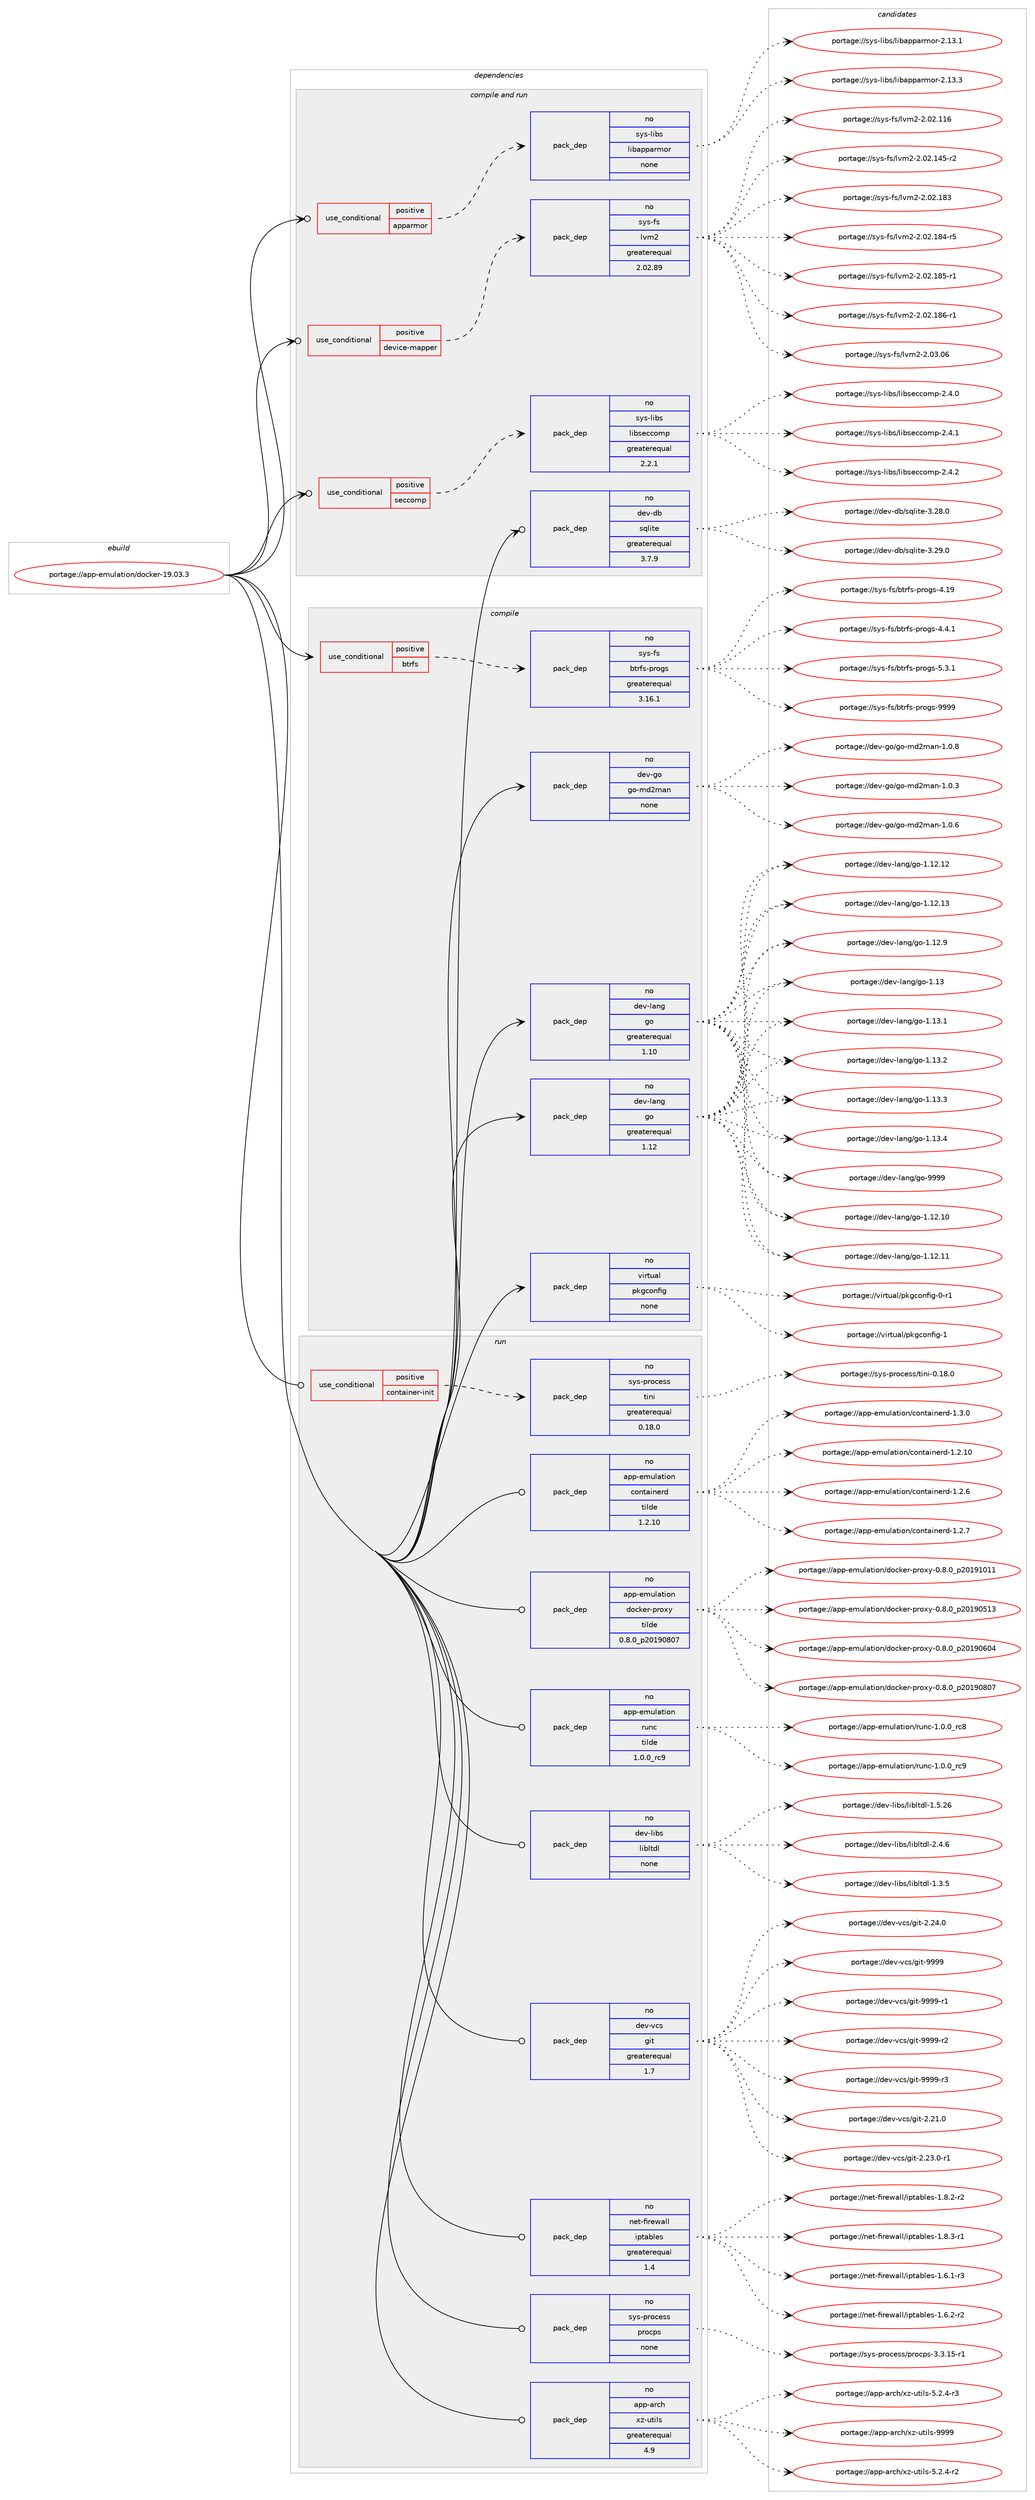 digraph prolog {

# *************
# Graph options
# *************

newrank=true;
concentrate=true;
compound=true;
graph [rankdir=LR,fontname=Helvetica,fontsize=10,ranksep=1.5];#, ranksep=2.5, nodesep=0.2];
edge  [arrowhead=vee];
node  [fontname=Helvetica,fontsize=10];

# **********
# The ebuild
# **********

subgraph cluster_leftcol {
color=gray;
label=<<i>ebuild</i>>;
id [label="portage://app-emulation/docker-19.03.3", color=red, width=4, href="../app-emulation/docker-19.03.3.svg"];
}

# ****************
# The dependencies
# ****************

subgraph cluster_midcol {
color=gray;
label=<<i>dependencies</i>>;
subgraph cluster_compile {
fillcolor="#eeeeee";
style=filled;
label=<<i>compile</i>>;
subgraph cond5052 {
dependency20783 [label=<<TABLE BORDER="0" CELLBORDER="1" CELLSPACING="0" CELLPADDING="4"><TR><TD ROWSPAN="3" CELLPADDING="10">use_conditional</TD></TR><TR><TD>positive</TD></TR><TR><TD>btrfs</TD></TR></TABLE>>, shape=none, color=red];
subgraph pack15384 {
dependency20784 [label=<<TABLE BORDER="0" CELLBORDER="1" CELLSPACING="0" CELLPADDING="4" WIDTH="220"><TR><TD ROWSPAN="6" CELLPADDING="30">pack_dep</TD></TR><TR><TD WIDTH="110">no</TD></TR><TR><TD>sys-fs</TD></TR><TR><TD>btrfs-progs</TD></TR><TR><TD>greaterequal</TD></TR><TR><TD>3.16.1</TD></TR></TABLE>>, shape=none, color=blue];
}
dependency20783:e -> dependency20784:w [weight=20,style="dashed",arrowhead="vee"];
}
id:e -> dependency20783:w [weight=20,style="solid",arrowhead="vee"];
subgraph pack15385 {
dependency20785 [label=<<TABLE BORDER="0" CELLBORDER="1" CELLSPACING="0" CELLPADDING="4" WIDTH="220"><TR><TD ROWSPAN="6" CELLPADDING="30">pack_dep</TD></TR><TR><TD WIDTH="110">no</TD></TR><TR><TD>dev-go</TD></TR><TR><TD>go-md2man</TD></TR><TR><TD>none</TD></TR><TR><TD></TD></TR></TABLE>>, shape=none, color=blue];
}
id:e -> dependency20785:w [weight=20,style="solid",arrowhead="vee"];
subgraph pack15386 {
dependency20786 [label=<<TABLE BORDER="0" CELLBORDER="1" CELLSPACING="0" CELLPADDING="4" WIDTH="220"><TR><TD ROWSPAN="6" CELLPADDING="30">pack_dep</TD></TR><TR><TD WIDTH="110">no</TD></TR><TR><TD>dev-lang</TD></TR><TR><TD>go</TD></TR><TR><TD>greaterequal</TD></TR><TR><TD>1.10</TD></TR></TABLE>>, shape=none, color=blue];
}
id:e -> dependency20786:w [weight=20,style="solid",arrowhead="vee"];
subgraph pack15387 {
dependency20787 [label=<<TABLE BORDER="0" CELLBORDER="1" CELLSPACING="0" CELLPADDING="4" WIDTH="220"><TR><TD ROWSPAN="6" CELLPADDING="30">pack_dep</TD></TR><TR><TD WIDTH="110">no</TD></TR><TR><TD>dev-lang</TD></TR><TR><TD>go</TD></TR><TR><TD>greaterequal</TD></TR><TR><TD>1.12</TD></TR></TABLE>>, shape=none, color=blue];
}
id:e -> dependency20787:w [weight=20,style="solid",arrowhead="vee"];
subgraph pack15388 {
dependency20788 [label=<<TABLE BORDER="0" CELLBORDER="1" CELLSPACING="0" CELLPADDING="4" WIDTH="220"><TR><TD ROWSPAN="6" CELLPADDING="30">pack_dep</TD></TR><TR><TD WIDTH="110">no</TD></TR><TR><TD>virtual</TD></TR><TR><TD>pkgconfig</TD></TR><TR><TD>none</TD></TR><TR><TD></TD></TR></TABLE>>, shape=none, color=blue];
}
id:e -> dependency20788:w [weight=20,style="solid",arrowhead="vee"];
}
subgraph cluster_compileandrun {
fillcolor="#eeeeee";
style=filled;
label=<<i>compile and run</i>>;
subgraph cond5053 {
dependency20789 [label=<<TABLE BORDER="0" CELLBORDER="1" CELLSPACING="0" CELLPADDING="4"><TR><TD ROWSPAN="3" CELLPADDING="10">use_conditional</TD></TR><TR><TD>positive</TD></TR><TR><TD>apparmor</TD></TR></TABLE>>, shape=none, color=red];
subgraph pack15389 {
dependency20790 [label=<<TABLE BORDER="0" CELLBORDER="1" CELLSPACING="0" CELLPADDING="4" WIDTH="220"><TR><TD ROWSPAN="6" CELLPADDING="30">pack_dep</TD></TR><TR><TD WIDTH="110">no</TD></TR><TR><TD>sys-libs</TD></TR><TR><TD>libapparmor</TD></TR><TR><TD>none</TD></TR><TR><TD></TD></TR></TABLE>>, shape=none, color=blue];
}
dependency20789:e -> dependency20790:w [weight=20,style="dashed",arrowhead="vee"];
}
id:e -> dependency20789:w [weight=20,style="solid",arrowhead="odotvee"];
subgraph cond5054 {
dependency20791 [label=<<TABLE BORDER="0" CELLBORDER="1" CELLSPACING="0" CELLPADDING="4"><TR><TD ROWSPAN="3" CELLPADDING="10">use_conditional</TD></TR><TR><TD>positive</TD></TR><TR><TD>device-mapper</TD></TR></TABLE>>, shape=none, color=red];
subgraph pack15390 {
dependency20792 [label=<<TABLE BORDER="0" CELLBORDER="1" CELLSPACING="0" CELLPADDING="4" WIDTH="220"><TR><TD ROWSPAN="6" CELLPADDING="30">pack_dep</TD></TR><TR><TD WIDTH="110">no</TD></TR><TR><TD>sys-fs</TD></TR><TR><TD>lvm2</TD></TR><TR><TD>greaterequal</TD></TR><TR><TD>2.02.89</TD></TR></TABLE>>, shape=none, color=blue];
}
dependency20791:e -> dependency20792:w [weight=20,style="dashed",arrowhead="vee"];
}
id:e -> dependency20791:w [weight=20,style="solid",arrowhead="odotvee"];
subgraph cond5055 {
dependency20793 [label=<<TABLE BORDER="0" CELLBORDER="1" CELLSPACING="0" CELLPADDING="4"><TR><TD ROWSPAN="3" CELLPADDING="10">use_conditional</TD></TR><TR><TD>positive</TD></TR><TR><TD>seccomp</TD></TR></TABLE>>, shape=none, color=red];
subgraph pack15391 {
dependency20794 [label=<<TABLE BORDER="0" CELLBORDER="1" CELLSPACING="0" CELLPADDING="4" WIDTH="220"><TR><TD ROWSPAN="6" CELLPADDING="30">pack_dep</TD></TR><TR><TD WIDTH="110">no</TD></TR><TR><TD>sys-libs</TD></TR><TR><TD>libseccomp</TD></TR><TR><TD>greaterequal</TD></TR><TR><TD>2.2.1</TD></TR></TABLE>>, shape=none, color=blue];
}
dependency20793:e -> dependency20794:w [weight=20,style="dashed",arrowhead="vee"];
}
id:e -> dependency20793:w [weight=20,style="solid",arrowhead="odotvee"];
subgraph pack15392 {
dependency20795 [label=<<TABLE BORDER="0" CELLBORDER="1" CELLSPACING="0" CELLPADDING="4" WIDTH="220"><TR><TD ROWSPAN="6" CELLPADDING="30">pack_dep</TD></TR><TR><TD WIDTH="110">no</TD></TR><TR><TD>dev-db</TD></TR><TR><TD>sqlite</TD></TR><TR><TD>greaterequal</TD></TR><TR><TD>3.7.9</TD></TR></TABLE>>, shape=none, color=blue];
}
id:e -> dependency20795:w [weight=20,style="solid",arrowhead="odotvee"];
}
subgraph cluster_run {
fillcolor="#eeeeee";
style=filled;
label=<<i>run</i>>;
subgraph cond5056 {
dependency20796 [label=<<TABLE BORDER="0" CELLBORDER="1" CELLSPACING="0" CELLPADDING="4"><TR><TD ROWSPAN="3" CELLPADDING="10">use_conditional</TD></TR><TR><TD>positive</TD></TR><TR><TD>container-init</TD></TR></TABLE>>, shape=none, color=red];
subgraph pack15393 {
dependency20797 [label=<<TABLE BORDER="0" CELLBORDER="1" CELLSPACING="0" CELLPADDING="4" WIDTH="220"><TR><TD ROWSPAN="6" CELLPADDING="30">pack_dep</TD></TR><TR><TD WIDTH="110">no</TD></TR><TR><TD>sys-process</TD></TR><TR><TD>tini</TD></TR><TR><TD>greaterequal</TD></TR><TR><TD>0.18.0</TD></TR></TABLE>>, shape=none, color=blue];
}
dependency20796:e -> dependency20797:w [weight=20,style="dashed",arrowhead="vee"];
}
id:e -> dependency20796:w [weight=20,style="solid",arrowhead="odot"];
subgraph pack15394 {
dependency20798 [label=<<TABLE BORDER="0" CELLBORDER="1" CELLSPACING="0" CELLPADDING="4" WIDTH="220"><TR><TD ROWSPAN="6" CELLPADDING="30">pack_dep</TD></TR><TR><TD WIDTH="110">no</TD></TR><TR><TD>app-arch</TD></TR><TR><TD>xz-utils</TD></TR><TR><TD>greaterequal</TD></TR><TR><TD>4.9</TD></TR></TABLE>>, shape=none, color=blue];
}
id:e -> dependency20798:w [weight=20,style="solid",arrowhead="odot"];
subgraph pack15395 {
dependency20799 [label=<<TABLE BORDER="0" CELLBORDER="1" CELLSPACING="0" CELLPADDING="4" WIDTH="220"><TR><TD ROWSPAN="6" CELLPADDING="30">pack_dep</TD></TR><TR><TD WIDTH="110">no</TD></TR><TR><TD>app-emulation</TD></TR><TR><TD>containerd</TD></TR><TR><TD>tilde</TD></TR><TR><TD>1.2.10</TD></TR></TABLE>>, shape=none, color=blue];
}
id:e -> dependency20799:w [weight=20,style="solid",arrowhead="odot"];
subgraph pack15396 {
dependency20800 [label=<<TABLE BORDER="0" CELLBORDER="1" CELLSPACING="0" CELLPADDING="4" WIDTH="220"><TR><TD ROWSPAN="6" CELLPADDING="30">pack_dep</TD></TR><TR><TD WIDTH="110">no</TD></TR><TR><TD>app-emulation</TD></TR><TR><TD>docker-proxy</TD></TR><TR><TD>tilde</TD></TR><TR><TD>0.8.0_p20190807</TD></TR></TABLE>>, shape=none, color=blue];
}
id:e -> dependency20800:w [weight=20,style="solid",arrowhead="odot"];
subgraph pack15397 {
dependency20801 [label=<<TABLE BORDER="0" CELLBORDER="1" CELLSPACING="0" CELLPADDING="4" WIDTH="220"><TR><TD ROWSPAN="6" CELLPADDING="30">pack_dep</TD></TR><TR><TD WIDTH="110">no</TD></TR><TR><TD>app-emulation</TD></TR><TR><TD>runc</TD></TR><TR><TD>tilde</TD></TR><TR><TD>1.0.0_rc9</TD></TR></TABLE>>, shape=none, color=blue];
}
id:e -> dependency20801:w [weight=20,style="solid",arrowhead="odot"];
subgraph pack15398 {
dependency20802 [label=<<TABLE BORDER="0" CELLBORDER="1" CELLSPACING="0" CELLPADDING="4" WIDTH="220"><TR><TD ROWSPAN="6" CELLPADDING="30">pack_dep</TD></TR><TR><TD WIDTH="110">no</TD></TR><TR><TD>dev-libs</TD></TR><TR><TD>libltdl</TD></TR><TR><TD>none</TD></TR><TR><TD></TD></TR></TABLE>>, shape=none, color=blue];
}
id:e -> dependency20802:w [weight=20,style="solid",arrowhead="odot"];
subgraph pack15399 {
dependency20803 [label=<<TABLE BORDER="0" CELLBORDER="1" CELLSPACING="0" CELLPADDING="4" WIDTH="220"><TR><TD ROWSPAN="6" CELLPADDING="30">pack_dep</TD></TR><TR><TD WIDTH="110">no</TD></TR><TR><TD>dev-vcs</TD></TR><TR><TD>git</TD></TR><TR><TD>greaterequal</TD></TR><TR><TD>1.7</TD></TR></TABLE>>, shape=none, color=blue];
}
id:e -> dependency20803:w [weight=20,style="solid",arrowhead="odot"];
subgraph pack15400 {
dependency20804 [label=<<TABLE BORDER="0" CELLBORDER="1" CELLSPACING="0" CELLPADDING="4" WIDTH="220"><TR><TD ROWSPAN="6" CELLPADDING="30">pack_dep</TD></TR><TR><TD WIDTH="110">no</TD></TR><TR><TD>net-firewall</TD></TR><TR><TD>iptables</TD></TR><TR><TD>greaterequal</TD></TR><TR><TD>1.4</TD></TR></TABLE>>, shape=none, color=blue];
}
id:e -> dependency20804:w [weight=20,style="solid",arrowhead="odot"];
subgraph pack15401 {
dependency20805 [label=<<TABLE BORDER="0" CELLBORDER="1" CELLSPACING="0" CELLPADDING="4" WIDTH="220"><TR><TD ROWSPAN="6" CELLPADDING="30">pack_dep</TD></TR><TR><TD WIDTH="110">no</TD></TR><TR><TD>sys-process</TD></TR><TR><TD>procps</TD></TR><TR><TD>none</TD></TR><TR><TD></TD></TR></TABLE>>, shape=none, color=blue];
}
id:e -> dependency20805:w [weight=20,style="solid",arrowhead="odot"];
}
}

# **************
# The candidates
# **************

subgraph cluster_choices {
rank=same;
color=gray;
label=<<i>candidates</i>>;

subgraph choice15384 {
color=black;
nodesep=1;
choiceportage115121115451021154798116114102115451121141111031154552464957 [label="portage://sys-fs/btrfs-progs-4.19", color=red, width=4,href="../sys-fs/btrfs-progs-4.19.svg"];
choiceportage11512111545102115479811611410211545112114111103115455246524649 [label="portage://sys-fs/btrfs-progs-4.4.1", color=red, width=4,href="../sys-fs/btrfs-progs-4.4.1.svg"];
choiceportage11512111545102115479811611410211545112114111103115455346514649 [label="portage://sys-fs/btrfs-progs-5.3.1", color=red, width=4,href="../sys-fs/btrfs-progs-5.3.1.svg"];
choiceportage115121115451021154798116114102115451121141111031154557575757 [label="portage://sys-fs/btrfs-progs-9999", color=red, width=4,href="../sys-fs/btrfs-progs-9999.svg"];
dependency20784:e -> choiceportage115121115451021154798116114102115451121141111031154552464957:w [style=dotted,weight="100"];
dependency20784:e -> choiceportage11512111545102115479811611410211545112114111103115455246524649:w [style=dotted,weight="100"];
dependency20784:e -> choiceportage11512111545102115479811611410211545112114111103115455346514649:w [style=dotted,weight="100"];
dependency20784:e -> choiceportage115121115451021154798116114102115451121141111031154557575757:w [style=dotted,weight="100"];
}
subgraph choice15385 {
color=black;
nodesep=1;
choiceportage1001011184510311147103111451091005010997110454946484651 [label="portage://dev-go/go-md2man-1.0.3", color=red, width=4,href="../dev-go/go-md2man-1.0.3.svg"];
choiceportage1001011184510311147103111451091005010997110454946484654 [label="portage://dev-go/go-md2man-1.0.6", color=red, width=4,href="../dev-go/go-md2man-1.0.6.svg"];
choiceportage1001011184510311147103111451091005010997110454946484656 [label="portage://dev-go/go-md2man-1.0.8", color=red, width=4,href="../dev-go/go-md2man-1.0.8.svg"];
dependency20785:e -> choiceportage1001011184510311147103111451091005010997110454946484651:w [style=dotted,weight="100"];
dependency20785:e -> choiceportage1001011184510311147103111451091005010997110454946484654:w [style=dotted,weight="100"];
dependency20785:e -> choiceportage1001011184510311147103111451091005010997110454946484656:w [style=dotted,weight="100"];
}
subgraph choice15386 {
color=black;
nodesep=1;
choiceportage1001011184510897110103471031114549464950464948 [label="portage://dev-lang/go-1.12.10", color=red, width=4,href="../dev-lang/go-1.12.10.svg"];
choiceportage1001011184510897110103471031114549464950464949 [label="portage://dev-lang/go-1.12.11", color=red, width=4,href="../dev-lang/go-1.12.11.svg"];
choiceportage1001011184510897110103471031114549464950464950 [label="portage://dev-lang/go-1.12.12", color=red, width=4,href="../dev-lang/go-1.12.12.svg"];
choiceportage1001011184510897110103471031114549464950464951 [label="portage://dev-lang/go-1.12.13", color=red, width=4,href="../dev-lang/go-1.12.13.svg"];
choiceportage10010111845108971101034710311145494649504657 [label="portage://dev-lang/go-1.12.9", color=red, width=4,href="../dev-lang/go-1.12.9.svg"];
choiceportage1001011184510897110103471031114549464951 [label="portage://dev-lang/go-1.13", color=red, width=4,href="../dev-lang/go-1.13.svg"];
choiceportage10010111845108971101034710311145494649514649 [label="portage://dev-lang/go-1.13.1", color=red, width=4,href="../dev-lang/go-1.13.1.svg"];
choiceportage10010111845108971101034710311145494649514650 [label="portage://dev-lang/go-1.13.2", color=red, width=4,href="../dev-lang/go-1.13.2.svg"];
choiceportage10010111845108971101034710311145494649514651 [label="portage://dev-lang/go-1.13.3", color=red, width=4,href="../dev-lang/go-1.13.3.svg"];
choiceportage10010111845108971101034710311145494649514652 [label="portage://dev-lang/go-1.13.4", color=red, width=4,href="../dev-lang/go-1.13.4.svg"];
choiceportage1001011184510897110103471031114557575757 [label="portage://dev-lang/go-9999", color=red, width=4,href="../dev-lang/go-9999.svg"];
dependency20786:e -> choiceportage1001011184510897110103471031114549464950464948:w [style=dotted,weight="100"];
dependency20786:e -> choiceportage1001011184510897110103471031114549464950464949:w [style=dotted,weight="100"];
dependency20786:e -> choiceportage1001011184510897110103471031114549464950464950:w [style=dotted,weight="100"];
dependency20786:e -> choiceportage1001011184510897110103471031114549464950464951:w [style=dotted,weight="100"];
dependency20786:e -> choiceportage10010111845108971101034710311145494649504657:w [style=dotted,weight="100"];
dependency20786:e -> choiceportage1001011184510897110103471031114549464951:w [style=dotted,weight="100"];
dependency20786:e -> choiceportage10010111845108971101034710311145494649514649:w [style=dotted,weight="100"];
dependency20786:e -> choiceportage10010111845108971101034710311145494649514650:w [style=dotted,weight="100"];
dependency20786:e -> choiceportage10010111845108971101034710311145494649514651:w [style=dotted,weight="100"];
dependency20786:e -> choiceportage10010111845108971101034710311145494649514652:w [style=dotted,weight="100"];
dependency20786:e -> choiceportage1001011184510897110103471031114557575757:w [style=dotted,weight="100"];
}
subgraph choice15387 {
color=black;
nodesep=1;
choiceportage1001011184510897110103471031114549464950464948 [label="portage://dev-lang/go-1.12.10", color=red, width=4,href="../dev-lang/go-1.12.10.svg"];
choiceportage1001011184510897110103471031114549464950464949 [label="portage://dev-lang/go-1.12.11", color=red, width=4,href="../dev-lang/go-1.12.11.svg"];
choiceportage1001011184510897110103471031114549464950464950 [label="portage://dev-lang/go-1.12.12", color=red, width=4,href="../dev-lang/go-1.12.12.svg"];
choiceportage1001011184510897110103471031114549464950464951 [label="portage://dev-lang/go-1.12.13", color=red, width=4,href="../dev-lang/go-1.12.13.svg"];
choiceportage10010111845108971101034710311145494649504657 [label="portage://dev-lang/go-1.12.9", color=red, width=4,href="../dev-lang/go-1.12.9.svg"];
choiceportage1001011184510897110103471031114549464951 [label="portage://dev-lang/go-1.13", color=red, width=4,href="../dev-lang/go-1.13.svg"];
choiceportage10010111845108971101034710311145494649514649 [label="portage://dev-lang/go-1.13.1", color=red, width=4,href="../dev-lang/go-1.13.1.svg"];
choiceportage10010111845108971101034710311145494649514650 [label="portage://dev-lang/go-1.13.2", color=red, width=4,href="../dev-lang/go-1.13.2.svg"];
choiceportage10010111845108971101034710311145494649514651 [label="portage://dev-lang/go-1.13.3", color=red, width=4,href="../dev-lang/go-1.13.3.svg"];
choiceportage10010111845108971101034710311145494649514652 [label="portage://dev-lang/go-1.13.4", color=red, width=4,href="../dev-lang/go-1.13.4.svg"];
choiceportage1001011184510897110103471031114557575757 [label="portage://dev-lang/go-9999", color=red, width=4,href="../dev-lang/go-9999.svg"];
dependency20787:e -> choiceportage1001011184510897110103471031114549464950464948:w [style=dotted,weight="100"];
dependency20787:e -> choiceportage1001011184510897110103471031114549464950464949:w [style=dotted,weight="100"];
dependency20787:e -> choiceportage1001011184510897110103471031114549464950464950:w [style=dotted,weight="100"];
dependency20787:e -> choiceportage1001011184510897110103471031114549464950464951:w [style=dotted,weight="100"];
dependency20787:e -> choiceportage10010111845108971101034710311145494649504657:w [style=dotted,weight="100"];
dependency20787:e -> choiceportage1001011184510897110103471031114549464951:w [style=dotted,weight="100"];
dependency20787:e -> choiceportage10010111845108971101034710311145494649514649:w [style=dotted,weight="100"];
dependency20787:e -> choiceportage10010111845108971101034710311145494649514650:w [style=dotted,weight="100"];
dependency20787:e -> choiceportage10010111845108971101034710311145494649514651:w [style=dotted,weight="100"];
dependency20787:e -> choiceportage10010111845108971101034710311145494649514652:w [style=dotted,weight="100"];
dependency20787:e -> choiceportage1001011184510897110103471031114557575757:w [style=dotted,weight="100"];
}
subgraph choice15388 {
color=black;
nodesep=1;
choiceportage11810511411611797108471121071039911111010210510345484511449 [label="portage://virtual/pkgconfig-0-r1", color=red, width=4,href="../virtual/pkgconfig-0-r1.svg"];
choiceportage1181051141161179710847112107103991111101021051034549 [label="portage://virtual/pkgconfig-1", color=red, width=4,href="../virtual/pkgconfig-1.svg"];
dependency20788:e -> choiceportage11810511411611797108471121071039911111010210510345484511449:w [style=dotted,weight="100"];
dependency20788:e -> choiceportage1181051141161179710847112107103991111101021051034549:w [style=dotted,weight="100"];
}
subgraph choice15389 {
color=black;
nodesep=1;
choiceportage11512111545108105981154710810598971121129711410911111445504649514649 [label="portage://sys-libs/libapparmor-2.13.1", color=red, width=4,href="../sys-libs/libapparmor-2.13.1.svg"];
choiceportage11512111545108105981154710810598971121129711410911111445504649514651 [label="portage://sys-libs/libapparmor-2.13.3", color=red, width=4,href="../sys-libs/libapparmor-2.13.3.svg"];
dependency20790:e -> choiceportage11512111545108105981154710810598971121129711410911111445504649514649:w [style=dotted,weight="100"];
dependency20790:e -> choiceportage11512111545108105981154710810598971121129711410911111445504649514651:w [style=dotted,weight="100"];
}
subgraph choice15390 {
color=black;
nodesep=1;
choiceportage115121115451021154710811810950455046485046494954 [label="portage://sys-fs/lvm2-2.02.116", color=red, width=4,href="../sys-fs/lvm2-2.02.116.svg"];
choiceportage1151211154510211547108118109504550464850464952534511450 [label="portage://sys-fs/lvm2-2.02.145-r2", color=red, width=4,href="../sys-fs/lvm2-2.02.145-r2.svg"];
choiceportage115121115451021154710811810950455046485046495651 [label="portage://sys-fs/lvm2-2.02.183", color=red, width=4,href="../sys-fs/lvm2-2.02.183.svg"];
choiceportage1151211154510211547108118109504550464850464956524511453 [label="portage://sys-fs/lvm2-2.02.184-r5", color=red, width=4,href="../sys-fs/lvm2-2.02.184-r5.svg"];
choiceportage1151211154510211547108118109504550464850464956534511449 [label="portage://sys-fs/lvm2-2.02.185-r1", color=red, width=4,href="../sys-fs/lvm2-2.02.185-r1.svg"];
choiceportage1151211154510211547108118109504550464850464956544511449 [label="portage://sys-fs/lvm2-2.02.186-r1", color=red, width=4,href="../sys-fs/lvm2-2.02.186-r1.svg"];
choiceportage1151211154510211547108118109504550464851464854 [label="portage://sys-fs/lvm2-2.03.06", color=red, width=4,href="../sys-fs/lvm2-2.03.06.svg"];
dependency20792:e -> choiceportage115121115451021154710811810950455046485046494954:w [style=dotted,weight="100"];
dependency20792:e -> choiceportage1151211154510211547108118109504550464850464952534511450:w [style=dotted,weight="100"];
dependency20792:e -> choiceportage115121115451021154710811810950455046485046495651:w [style=dotted,weight="100"];
dependency20792:e -> choiceportage1151211154510211547108118109504550464850464956524511453:w [style=dotted,weight="100"];
dependency20792:e -> choiceportage1151211154510211547108118109504550464850464956534511449:w [style=dotted,weight="100"];
dependency20792:e -> choiceportage1151211154510211547108118109504550464850464956544511449:w [style=dotted,weight="100"];
dependency20792:e -> choiceportage1151211154510211547108118109504550464851464854:w [style=dotted,weight="100"];
}
subgraph choice15391 {
color=black;
nodesep=1;
choiceportage115121115451081059811547108105981151019999111109112455046524648 [label="portage://sys-libs/libseccomp-2.4.0", color=red, width=4,href="../sys-libs/libseccomp-2.4.0.svg"];
choiceportage115121115451081059811547108105981151019999111109112455046524649 [label="portage://sys-libs/libseccomp-2.4.1", color=red, width=4,href="../sys-libs/libseccomp-2.4.1.svg"];
choiceportage115121115451081059811547108105981151019999111109112455046524650 [label="portage://sys-libs/libseccomp-2.4.2", color=red, width=4,href="../sys-libs/libseccomp-2.4.2.svg"];
dependency20794:e -> choiceportage115121115451081059811547108105981151019999111109112455046524648:w [style=dotted,weight="100"];
dependency20794:e -> choiceportage115121115451081059811547108105981151019999111109112455046524649:w [style=dotted,weight="100"];
dependency20794:e -> choiceportage115121115451081059811547108105981151019999111109112455046524650:w [style=dotted,weight="100"];
}
subgraph choice15392 {
color=black;
nodesep=1;
choiceportage10010111845100984711511310810511610145514650564648 [label="portage://dev-db/sqlite-3.28.0", color=red, width=4,href="../dev-db/sqlite-3.28.0.svg"];
choiceportage10010111845100984711511310810511610145514650574648 [label="portage://dev-db/sqlite-3.29.0", color=red, width=4,href="../dev-db/sqlite-3.29.0.svg"];
dependency20795:e -> choiceportage10010111845100984711511310810511610145514650564648:w [style=dotted,weight="100"];
dependency20795:e -> choiceportage10010111845100984711511310810511610145514650574648:w [style=dotted,weight="100"];
}
subgraph choice15393 {
color=black;
nodesep=1;
choiceportage11512111545112114111991011151154711610511010545484649564648 [label="portage://sys-process/tini-0.18.0", color=red, width=4,href="../sys-process/tini-0.18.0.svg"];
dependency20797:e -> choiceportage11512111545112114111991011151154711610511010545484649564648:w [style=dotted,weight="100"];
}
subgraph choice15394 {
color=black;
nodesep=1;
choiceportage9711211245971149910447120122451171161051081154553465046524511450 [label="portage://app-arch/xz-utils-5.2.4-r2", color=red, width=4,href="../app-arch/xz-utils-5.2.4-r2.svg"];
choiceportage9711211245971149910447120122451171161051081154553465046524511451 [label="portage://app-arch/xz-utils-5.2.4-r3", color=red, width=4,href="../app-arch/xz-utils-5.2.4-r3.svg"];
choiceportage9711211245971149910447120122451171161051081154557575757 [label="portage://app-arch/xz-utils-9999", color=red, width=4,href="../app-arch/xz-utils-9999.svg"];
dependency20798:e -> choiceportage9711211245971149910447120122451171161051081154553465046524511450:w [style=dotted,weight="100"];
dependency20798:e -> choiceportage9711211245971149910447120122451171161051081154553465046524511451:w [style=dotted,weight="100"];
dependency20798:e -> choiceportage9711211245971149910447120122451171161051081154557575757:w [style=dotted,weight="100"];
}
subgraph choice15395 {
color=black;
nodesep=1;
choiceportage97112112451011091171089711610511111047991111101169710511010111410045494650464948 [label="portage://app-emulation/containerd-1.2.10", color=red, width=4,href="../app-emulation/containerd-1.2.10.svg"];
choiceportage971121124510110911710897116105111110479911111011697105110101114100454946504654 [label="portage://app-emulation/containerd-1.2.6", color=red, width=4,href="../app-emulation/containerd-1.2.6.svg"];
choiceportage971121124510110911710897116105111110479911111011697105110101114100454946504655 [label="portage://app-emulation/containerd-1.2.7", color=red, width=4,href="../app-emulation/containerd-1.2.7.svg"];
choiceportage971121124510110911710897116105111110479911111011697105110101114100454946514648 [label="portage://app-emulation/containerd-1.3.0", color=red, width=4,href="../app-emulation/containerd-1.3.0.svg"];
dependency20799:e -> choiceportage97112112451011091171089711610511111047991111101169710511010111410045494650464948:w [style=dotted,weight="100"];
dependency20799:e -> choiceportage971121124510110911710897116105111110479911111011697105110101114100454946504654:w [style=dotted,weight="100"];
dependency20799:e -> choiceportage971121124510110911710897116105111110479911111011697105110101114100454946504655:w [style=dotted,weight="100"];
dependency20799:e -> choiceportage971121124510110911710897116105111110479911111011697105110101114100454946514648:w [style=dotted,weight="100"];
}
subgraph choice15396 {
color=black;
nodesep=1;
choiceportage971121124510110911710897116105111110471001119910710111445112114111120121454846564648951125048495748534951 [label="portage://app-emulation/docker-proxy-0.8.0_p20190513", color=red, width=4,href="../app-emulation/docker-proxy-0.8.0_p20190513.svg"];
choiceportage971121124510110911710897116105111110471001119910710111445112114111120121454846564648951125048495748544852 [label="portage://app-emulation/docker-proxy-0.8.0_p20190604", color=red, width=4,href="../app-emulation/docker-proxy-0.8.0_p20190604.svg"];
choiceportage971121124510110911710897116105111110471001119910710111445112114111120121454846564648951125048495748564855 [label="portage://app-emulation/docker-proxy-0.8.0_p20190807", color=red, width=4,href="../app-emulation/docker-proxy-0.8.0_p20190807.svg"];
choiceportage971121124510110911710897116105111110471001119910710111445112114111120121454846564648951125048495749484949 [label="portage://app-emulation/docker-proxy-0.8.0_p20191011", color=red, width=4,href="../app-emulation/docker-proxy-0.8.0_p20191011.svg"];
dependency20800:e -> choiceportage971121124510110911710897116105111110471001119910710111445112114111120121454846564648951125048495748534951:w [style=dotted,weight="100"];
dependency20800:e -> choiceportage971121124510110911710897116105111110471001119910710111445112114111120121454846564648951125048495748544852:w [style=dotted,weight="100"];
dependency20800:e -> choiceportage971121124510110911710897116105111110471001119910710111445112114111120121454846564648951125048495748564855:w [style=dotted,weight="100"];
dependency20800:e -> choiceportage971121124510110911710897116105111110471001119910710111445112114111120121454846564648951125048495749484949:w [style=dotted,weight="100"];
}
subgraph choice15397 {
color=black;
nodesep=1;
choiceportage9711211245101109117108971161051111104711411711099454946484648951149956 [label="portage://app-emulation/runc-1.0.0_rc8", color=red, width=4,href="../app-emulation/runc-1.0.0_rc8.svg"];
choiceportage9711211245101109117108971161051111104711411711099454946484648951149957 [label="portage://app-emulation/runc-1.0.0_rc9", color=red, width=4,href="../app-emulation/runc-1.0.0_rc9.svg"];
dependency20801:e -> choiceportage9711211245101109117108971161051111104711411711099454946484648951149956:w [style=dotted,weight="100"];
dependency20801:e -> choiceportage9711211245101109117108971161051111104711411711099454946484648951149957:w [style=dotted,weight="100"];
}
subgraph choice15398 {
color=black;
nodesep=1;
choiceportage10010111845108105981154710810598108116100108454946514653 [label="portage://dev-libs/libltdl-1.3.5", color=red, width=4,href="../dev-libs/libltdl-1.3.5.svg"];
choiceportage1001011184510810598115471081059810811610010845494653465054 [label="portage://dev-libs/libltdl-1.5.26", color=red, width=4,href="../dev-libs/libltdl-1.5.26.svg"];
choiceportage10010111845108105981154710810598108116100108455046524654 [label="portage://dev-libs/libltdl-2.4.6", color=red, width=4,href="../dev-libs/libltdl-2.4.6.svg"];
dependency20802:e -> choiceportage10010111845108105981154710810598108116100108454946514653:w [style=dotted,weight="100"];
dependency20802:e -> choiceportage1001011184510810598115471081059810811610010845494653465054:w [style=dotted,weight="100"];
dependency20802:e -> choiceportage10010111845108105981154710810598108116100108455046524654:w [style=dotted,weight="100"];
}
subgraph choice15399 {
color=black;
nodesep=1;
choiceportage10010111845118991154710310511645504650494648 [label="portage://dev-vcs/git-2.21.0", color=red, width=4,href="../dev-vcs/git-2.21.0.svg"];
choiceportage100101118451189911547103105116455046505146484511449 [label="portage://dev-vcs/git-2.23.0-r1", color=red, width=4,href="../dev-vcs/git-2.23.0-r1.svg"];
choiceportage10010111845118991154710310511645504650524648 [label="portage://dev-vcs/git-2.24.0", color=red, width=4,href="../dev-vcs/git-2.24.0.svg"];
choiceportage1001011184511899115471031051164557575757 [label="portage://dev-vcs/git-9999", color=red, width=4,href="../dev-vcs/git-9999.svg"];
choiceportage10010111845118991154710310511645575757574511449 [label="portage://dev-vcs/git-9999-r1", color=red, width=4,href="../dev-vcs/git-9999-r1.svg"];
choiceportage10010111845118991154710310511645575757574511450 [label="portage://dev-vcs/git-9999-r2", color=red, width=4,href="../dev-vcs/git-9999-r2.svg"];
choiceportage10010111845118991154710310511645575757574511451 [label="portage://dev-vcs/git-9999-r3", color=red, width=4,href="../dev-vcs/git-9999-r3.svg"];
dependency20803:e -> choiceportage10010111845118991154710310511645504650494648:w [style=dotted,weight="100"];
dependency20803:e -> choiceportage100101118451189911547103105116455046505146484511449:w [style=dotted,weight="100"];
dependency20803:e -> choiceportage10010111845118991154710310511645504650524648:w [style=dotted,weight="100"];
dependency20803:e -> choiceportage1001011184511899115471031051164557575757:w [style=dotted,weight="100"];
dependency20803:e -> choiceportage10010111845118991154710310511645575757574511449:w [style=dotted,weight="100"];
dependency20803:e -> choiceportage10010111845118991154710310511645575757574511450:w [style=dotted,weight="100"];
dependency20803:e -> choiceportage10010111845118991154710310511645575757574511451:w [style=dotted,weight="100"];
}
subgraph choice15400 {
color=black;
nodesep=1;
choiceportage11010111645102105114101119971081084710511211697981081011154549465446494511451 [label="portage://net-firewall/iptables-1.6.1-r3", color=red, width=4,href="../net-firewall/iptables-1.6.1-r3.svg"];
choiceportage11010111645102105114101119971081084710511211697981081011154549465446504511450 [label="portage://net-firewall/iptables-1.6.2-r2", color=red, width=4,href="../net-firewall/iptables-1.6.2-r2.svg"];
choiceportage11010111645102105114101119971081084710511211697981081011154549465646504511450 [label="portage://net-firewall/iptables-1.8.2-r2", color=red, width=4,href="../net-firewall/iptables-1.8.2-r2.svg"];
choiceportage11010111645102105114101119971081084710511211697981081011154549465646514511449 [label="portage://net-firewall/iptables-1.8.3-r1", color=red, width=4,href="../net-firewall/iptables-1.8.3-r1.svg"];
dependency20804:e -> choiceportage11010111645102105114101119971081084710511211697981081011154549465446494511451:w [style=dotted,weight="100"];
dependency20804:e -> choiceportage11010111645102105114101119971081084710511211697981081011154549465446504511450:w [style=dotted,weight="100"];
dependency20804:e -> choiceportage11010111645102105114101119971081084710511211697981081011154549465646504511450:w [style=dotted,weight="100"];
dependency20804:e -> choiceportage11010111645102105114101119971081084710511211697981081011154549465646514511449:w [style=dotted,weight="100"];
}
subgraph choice15401 {
color=black;
nodesep=1;
choiceportage11512111545112114111991011151154711211411199112115455146514649534511449 [label="portage://sys-process/procps-3.3.15-r1", color=red, width=4,href="../sys-process/procps-3.3.15-r1.svg"];
dependency20805:e -> choiceportage11512111545112114111991011151154711211411199112115455146514649534511449:w [style=dotted,weight="100"];
}
}

}
